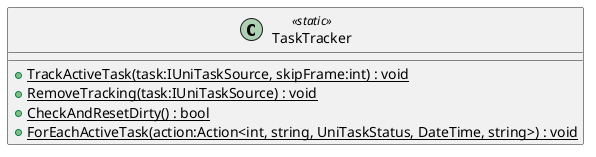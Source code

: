 @startuml
class TaskTracker <<static>> {
    + {static} TrackActiveTask(task:IUniTaskSource, skipFrame:int) : void
    + {static} RemoveTracking(task:IUniTaskSource) : void
    + {static} CheckAndResetDirty() : bool
    + {static} ForEachActiveTask(action:Action<int, string, UniTaskStatus, DateTime, string>) : void
}
@enduml
